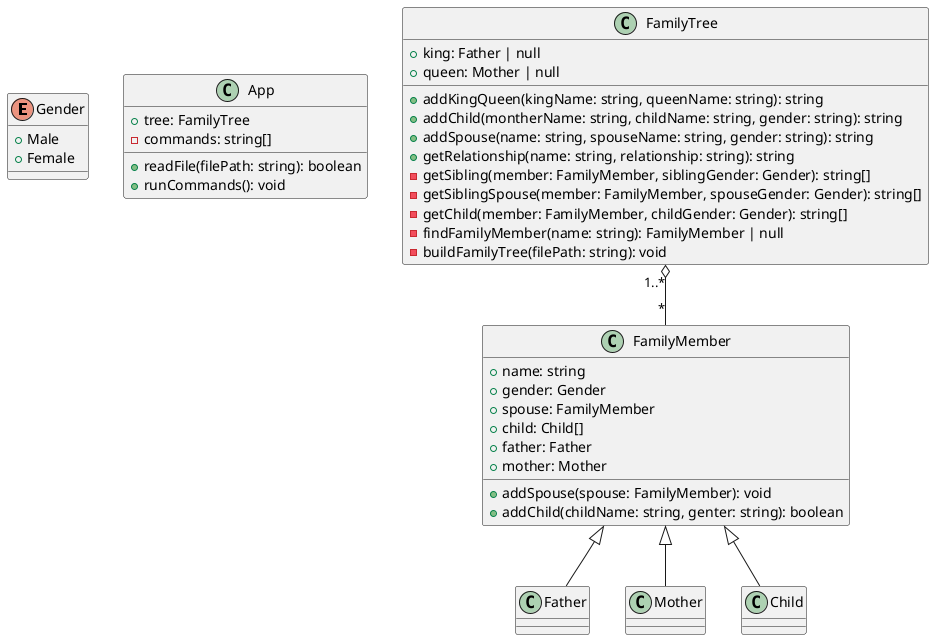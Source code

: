 @startuml class diagram

enum Gender {
    +Male
    +Female
}

class App {
    +tree: FamilyTree
    -commands: string[]
    +readFile(filePath: string): boolean
    +runCommands(): void
}

class FamilyTree {
    +king: Father | null
    +queen: Mother | null
    +addKingQueen(kingName: string, queenName: string): string 
    +addChild(montherName: string, childName: string, gender: string): string
    +addSpouse(name: string, spouseName: string, gender: string): string
    +getRelationship(name: string, relationship: string): string
    -getSibling(member: FamilyMember, siblingGender: Gender): string[]
    -getSiblingSpouse(member: FamilyMember, spouseGender: Gender): string[]
    -getChild(member: FamilyMember, childGender: Gender): string[]
    -findFamilyMember(name: string): FamilyMember | null
    -buildFamilyTree(filePath: string): void 
}

class FamilyMember {
    +name: string
    +gender: Gender
    +spouse: FamilyMember
    +child: Child[]
    +father: Father
    +mother: Mother
    +addSpouse(spouse: FamilyMember): void
    +addChild(childName: string, genter: string): boolean
}

class Father {
}

class Mother {
}

class Child {
}

FamilyTree "1..*" o-- "*" FamilyMember

FamilyMember <|-- Father
FamilyMember <|--  Mother
FamilyMember <|--  Child

@enduml